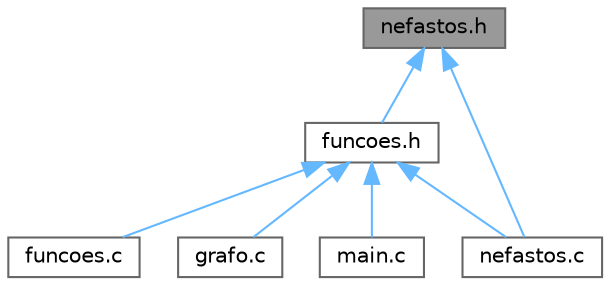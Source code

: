 digraph "nefastos.h"
{
 // LATEX_PDF_SIZE
  bgcolor="transparent";
  edge [fontname=Helvetica,fontsize=10,labelfontname=Helvetica,labelfontsize=10];
  node [fontname=Helvetica,fontsize=10,shape=box,height=0.2,width=0.4];
  Node1 [id="Node000001",label="nefastos.h",height=0.2,width=0.4,color="gray40", fillcolor="grey60", style="filled", fontcolor="black",tooltip="Declaração da função para detectar locais com efeito nefasto."];
  Node1 -> Node2 [id="edge1_Node000001_Node000002",dir="back",color="steelblue1",style="solid",tooltip=" "];
  Node2 [id="Node000002",label="funcoes.h",height=0.2,width=0.4,color="grey40", fillcolor="white", style="filled",URL="$funcoes_8h.html",tooltip="Declarações de funções auxiliares para manipulação de listas de antenas e coordenadas."];
  Node2 -> Node3 [id="edge2_Node000002_Node000003",dir="back",color="steelblue1",style="solid",tooltip=" "];
  Node3 [id="Node000003",label="funcoes.c",height=0.2,width=0.4,color="grey40", fillcolor="white", style="filled",URL="$funcoes_8c.html",tooltip="Implementação de funções auxiliares para manipulação de antenas e coordenadas."];
  Node2 -> Node4 [id="edge3_Node000002_Node000004",dir="back",color="steelblue1",style="solid",tooltip=" "];
  Node4 [id="Node000004",label="grafo.c",height=0.2,width=0.4,color="grey40", fillcolor="white", style="filled",URL="$grafo_8c.html",tooltip="Implementação de um grafo dinâmico com vértices representando antenas."];
  Node2 -> Node5 [id="edge4_Node000002_Node000005",dir="back",color="steelblue1",style="solid",tooltip=" "];
  Node5 [id="Node000005",label="main.c",height=0.2,width=0.4,color="grey40", fillcolor="white", style="filled",URL="$main_8c.html",tooltip="Programa principal."];
  Node2 -> Node6 [id="edge5_Node000002_Node000006",dir="back",color="steelblue1",style="solid",tooltip=" "];
  Node6 [id="Node000006",label="nefastos.c",height=0.2,width=0.4,color="grey40", fillcolor="white", style="filled",URL="$nefastos_8c.html",tooltip="Implementação da lógica para detectar locais com efeito nefasto."];
  Node1 -> Node6 [id="edge6_Node000001_Node000006",dir="back",color="steelblue1",style="solid",tooltip=" "];
}
